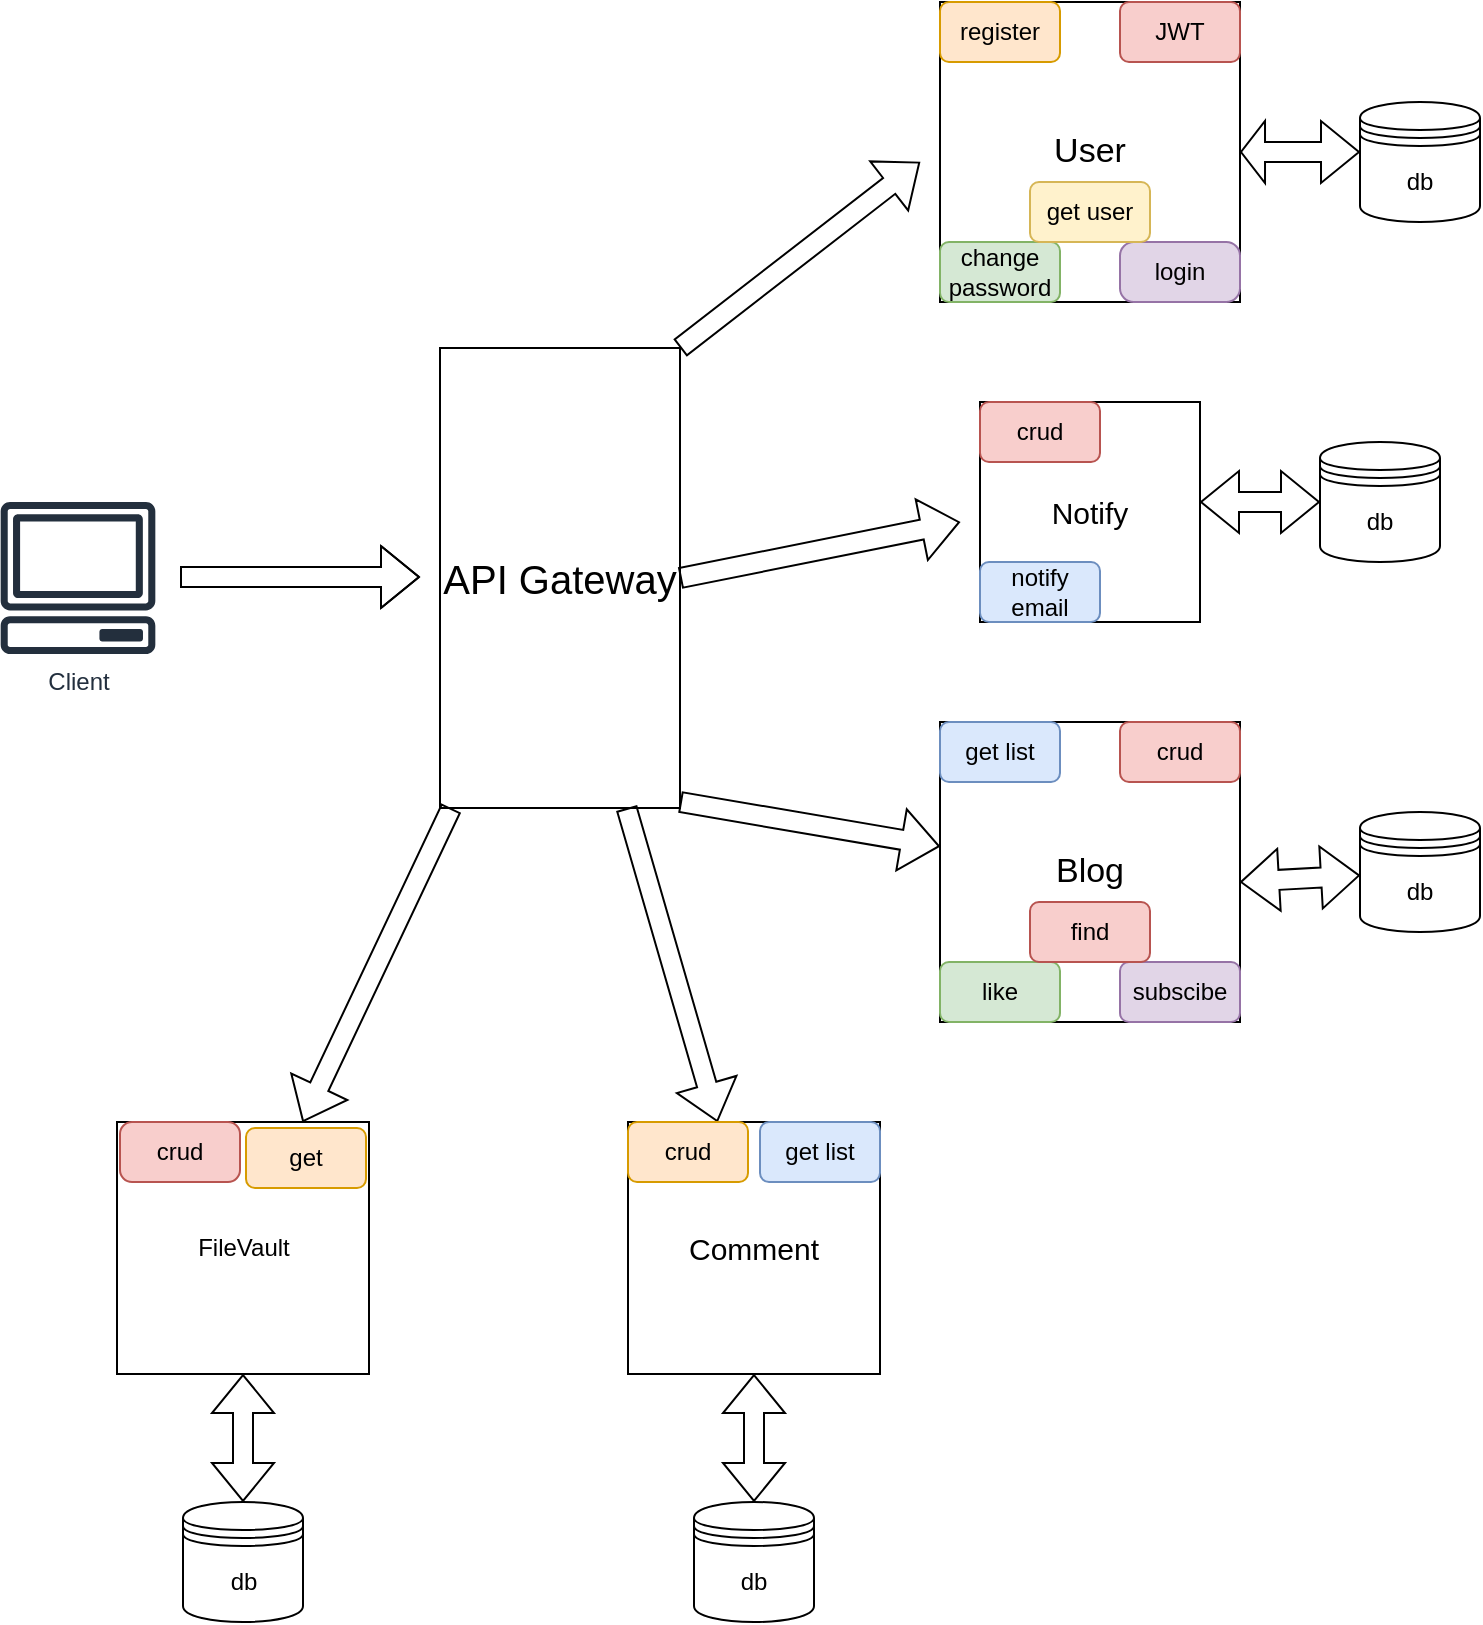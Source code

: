 <mxfile version="22.1.4" type="github">
  <diagram name="Страница — 1" id="1tFQHEyD6MyFQqWJNjzJ">
    <mxGraphModel dx="984" dy="628" grid="1" gridSize="10" guides="1" tooltips="1" connect="1" arrows="1" fold="1" page="1" pageScale="1" pageWidth="827" pageHeight="1169" math="0" shadow="0">
      <root>
        <mxCell id="0" />
        <mxCell id="1" parent="0" />
        <mxCell id="14LsmqP5YFDNKOCa14oP-1" value="Client&lt;br&gt;" style="sketch=0;outlineConnect=0;fontColor=#232F3E;gradientColor=none;fillColor=#232F3D;strokeColor=none;dashed=0;verticalLabelPosition=bottom;verticalAlign=top;align=center;html=1;fontSize=12;fontStyle=0;aspect=fixed;pointerEvents=1;shape=mxgraph.aws4.client;" vertex="1" parent="1">
          <mxGeometry x="20" y="250" width="78" height="76" as="geometry" />
        </mxCell>
        <mxCell id="14LsmqP5YFDNKOCa14oP-2" value="" style="shape=flexArrow;endArrow=classic;html=1;rounded=0;" edge="1" parent="1">
          <mxGeometry width="50" height="50" relative="1" as="geometry">
            <mxPoint x="110" y="287.5" as="sourcePoint" />
            <mxPoint x="230" y="287.5" as="targetPoint" />
            <Array as="points">
              <mxPoint x="170" y="287.5" />
            </Array>
          </mxGeometry>
        </mxCell>
        <mxCell id="14LsmqP5YFDNKOCa14oP-3" value="API Gateway" style="rounded=0;whiteSpace=wrap;html=1;fontSize=20;" vertex="1" parent="1">
          <mxGeometry x="240" y="173" width="120" height="230" as="geometry" />
        </mxCell>
        <mxCell id="14LsmqP5YFDNKOCa14oP-4" value="" style="shape=flexArrow;endArrow=classic;html=1;rounded=0;exitX=1;exitY=0;exitDx=0;exitDy=0;" edge="1" parent="1" source="14LsmqP5YFDNKOCa14oP-3">
          <mxGeometry width="50" height="50" relative="1" as="geometry">
            <mxPoint x="370" y="173" as="sourcePoint" />
            <mxPoint x="480" y="80" as="targetPoint" />
          </mxGeometry>
        </mxCell>
        <mxCell id="14LsmqP5YFDNKOCa14oP-5" value="User" style="whiteSpace=wrap;html=1;aspect=fixed;align=center;fontSize=17;labelPosition=center;verticalLabelPosition=middle;verticalAlign=middle;horizontal=1;" vertex="1" parent="1">
          <mxGeometry x="490" width="150" height="150" as="geometry" />
        </mxCell>
        <mxCell id="14LsmqP5YFDNKOCa14oP-6" value="register" style="rounded=1;whiteSpace=wrap;html=1;fillColor=#ffe6cc;strokeColor=#d79b00;" vertex="1" parent="1">
          <mxGeometry x="490" width="60" height="30" as="geometry" />
        </mxCell>
        <mxCell id="14LsmqP5YFDNKOCa14oP-7" value="JWT" style="rounded=1;whiteSpace=wrap;html=1;fillColor=#f8cecc;strokeColor=#b85450;" vertex="1" parent="1">
          <mxGeometry x="580" width="60" height="30" as="geometry" />
        </mxCell>
        <mxCell id="14LsmqP5YFDNKOCa14oP-8" value="change password" style="rounded=1;whiteSpace=wrap;html=1;fillColor=#d5e8d4;strokeColor=#82b366;" vertex="1" parent="1">
          <mxGeometry x="490" y="120" width="60" height="30" as="geometry" />
        </mxCell>
        <mxCell id="14LsmqP5YFDNKOCa14oP-9" value="login" style="rounded=1;whiteSpace=wrap;html=1;arcSize=23;fillColor=#e1d5e7;strokeColor=#9673a6;" vertex="1" parent="1">
          <mxGeometry x="580" y="120" width="60" height="30" as="geometry" />
        </mxCell>
        <mxCell id="14LsmqP5YFDNKOCa14oP-10" value="get user" style="rounded=1;whiteSpace=wrap;html=1;fillColor=#fff2cc;strokeColor=#d6b656;" vertex="1" parent="1">
          <mxGeometry x="535" y="90" width="60" height="30" as="geometry" />
        </mxCell>
        <mxCell id="14LsmqP5YFDNKOCa14oP-13" value="db" style="shape=datastore;whiteSpace=wrap;html=1;" vertex="1" parent="1">
          <mxGeometry x="700" y="50" width="60" height="60" as="geometry" />
        </mxCell>
        <mxCell id="14LsmqP5YFDNKOCa14oP-14" value="" style="shape=flexArrow;endArrow=classic;startArrow=classic;html=1;rounded=0;startWidth=20;startSize=3.67;" edge="1" parent="1">
          <mxGeometry width="100" height="100" relative="1" as="geometry">
            <mxPoint x="640" y="75" as="sourcePoint" />
            <mxPoint x="700" y="75" as="targetPoint" />
            <Array as="points" />
          </mxGeometry>
        </mxCell>
        <mxCell id="14LsmqP5YFDNKOCa14oP-15" value="Notify" style="whiteSpace=wrap;html=1;aspect=fixed;fontSize=15;" vertex="1" parent="1">
          <mxGeometry x="510" y="200" width="110" height="110" as="geometry" />
        </mxCell>
        <mxCell id="14LsmqP5YFDNKOCa14oP-16" value="" style="shape=flexArrow;endArrow=classic;html=1;rounded=0;exitX=1;exitY=0.5;exitDx=0;exitDy=0;" edge="1" parent="1" source="14LsmqP5YFDNKOCa14oP-3">
          <mxGeometry width="50" height="50" relative="1" as="geometry">
            <mxPoint x="370" y="270" as="sourcePoint" />
            <mxPoint x="500" y="260" as="targetPoint" />
          </mxGeometry>
        </mxCell>
        <mxCell id="14LsmqP5YFDNKOCa14oP-19" value="crud" style="rounded=1;whiteSpace=wrap;html=1;fillColor=#f8cecc;strokeColor=#b85450;" vertex="1" parent="1">
          <mxGeometry x="510" y="200" width="60" height="30" as="geometry" />
        </mxCell>
        <mxCell id="14LsmqP5YFDNKOCa14oP-20" value="notify email" style="rounded=1;whiteSpace=wrap;html=1;fillColor=#dae8fc;strokeColor=#6c8ebf;" vertex="1" parent="1">
          <mxGeometry x="510" y="280" width="60" height="30" as="geometry" />
        </mxCell>
        <mxCell id="14LsmqP5YFDNKOCa14oP-21" value="" style="shape=flexArrow;endArrow=classic;html=1;rounded=0;" edge="1" parent="1" target="14LsmqP5YFDNKOCa14oP-22">
          <mxGeometry width="50" height="50" relative="1" as="geometry">
            <mxPoint x="360" y="400" as="sourcePoint" />
            <mxPoint x="480" y="420" as="targetPoint" />
          </mxGeometry>
        </mxCell>
        <mxCell id="14LsmqP5YFDNKOCa14oP-22" value="Blog" style="whiteSpace=wrap;html=1;aspect=fixed;fontSize=17;" vertex="1" parent="1">
          <mxGeometry x="490" y="360" width="150" height="150" as="geometry" />
        </mxCell>
        <mxCell id="14LsmqP5YFDNKOCa14oP-23" value="get list" style="rounded=1;whiteSpace=wrap;html=1;fillColor=#dae8fc;strokeColor=#6c8ebf;" vertex="1" parent="1">
          <mxGeometry x="490" y="360" width="60" height="30" as="geometry" />
        </mxCell>
        <mxCell id="14LsmqP5YFDNKOCa14oP-25" value="crud" style="rounded=1;whiteSpace=wrap;html=1;fillColor=#f8cecc;strokeColor=#b85450;" vertex="1" parent="1">
          <mxGeometry x="580" y="360" width="60" height="30" as="geometry" />
        </mxCell>
        <mxCell id="14LsmqP5YFDNKOCa14oP-26" value="like" style="rounded=1;whiteSpace=wrap;html=1;fillColor=#d5e8d4;strokeColor=#82b366;" vertex="1" parent="1">
          <mxGeometry x="490" y="480" width="60" height="30" as="geometry" />
        </mxCell>
        <mxCell id="14LsmqP5YFDNKOCa14oP-27" value="subscibe" style="rounded=1;whiteSpace=wrap;html=1;fillColor=#e1d5e7;strokeColor=#9673a6;" vertex="1" parent="1">
          <mxGeometry x="580" y="480" width="60" height="30" as="geometry" />
        </mxCell>
        <mxCell id="14LsmqP5YFDNKOCa14oP-31" value="" style="shape=flexArrow;endArrow=classic;html=1;rounded=0;" edge="1" parent="1" source="14LsmqP5YFDNKOCa14oP-3" target="14LsmqP5YFDNKOCa14oP-32">
          <mxGeometry width="50" height="50" relative="1" as="geometry">
            <mxPoint x="350" y="403" as="sourcePoint" />
            <mxPoint x="370" y="570" as="targetPoint" />
          </mxGeometry>
        </mxCell>
        <mxCell id="14LsmqP5YFDNKOCa14oP-32" value="Comment" style="whiteSpace=wrap;html=1;aspect=fixed;fontSize=15;" vertex="1" parent="1">
          <mxGeometry x="334" y="560" width="126" height="126" as="geometry" />
        </mxCell>
        <mxCell id="14LsmqP5YFDNKOCa14oP-33" value="crud" style="rounded=1;whiteSpace=wrap;html=1;fillColor=#ffe6cc;strokeColor=#d79b00;" vertex="1" parent="1">
          <mxGeometry x="334" y="560" width="60" height="30" as="geometry" />
        </mxCell>
        <mxCell id="14LsmqP5YFDNKOCa14oP-37" value="" style="shape=flexArrow;endArrow=classic;startArrow=classic;html=1;rounded=0;" edge="1" parent="1">
          <mxGeometry width="100" height="100" relative="1" as="geometry">
            <mxPoint x="620" y="250" as="sourcePoint" />
            <mxPoint x="680" y="250" as="targetPoint" />
          </mxGeometry>
        </mxCell>
        <mxCell id="14LsmqP5YFDNKOCa14oP-40" value="db" style="shape=datastore;whiteSpace=wrap;html=1;" vertex="1" parent="1">
          <mxGeometry x="680" y="220" width="60" height="60" as="geometry" />
        </mxCell>
        <mxCell id="14LsmqP5YFDNKOCa14oP-41" value="db" style="shape=datastore;whiteSpace=wrap;html=1;" vertex="1" parent="1">
          <mxGeometry x="700" y="405" width="60" height="60" as="geometry" />
        </mxCell>
        <mxCell id="14LsmqP5YFDNKOCa14oP-42" value="db" style="shape=datastore;whiteSpace=wrap;html=1;" vertex="1" parent="1">
          <mxGeometry x="367" y="750" width="60" height="60" as="geometry" />
        </mxCell>
        <mxCell id="14LsmqP5YFDNKOCa14oP-43" value="" style="shape=flexArrow;endArrow=classic;startArrow=classic;html=1;rounded=0;" edge="1" parent="1" target="14LsmqP5YFDNKOCa14oP-41">
          <mxGeometry width="100" height="100" relative="1" as="geometry">
            <mxPoint x="640" y="440" as="sourcePoint" />
            <mxPoint x="740" y="340" as="targetPoint" />
          </mxGeometry>
        </mxCell>
        <mxCell id="14LsmqP5YFDNKOCa14oP-44" value="" style="shape=flexArrow;endArrow=classic;startArrow=classic;html=1;rounded=0;" edge="1" parent="1" source="14LsmqP5YFDNKOCa14oP-42" target="14LsmqP5YFDNKOCa14oP-32">
          <mxGeometry width="100" height="100" relative="1" as="geometry">
            <mxPoint x="390" y="730" as="sourcePoint" />
            <mxPoint x="490" y="630" as="targetPoint" />
          </mxGeometry>
        </mxCell>
        <mxCell id="14LsmqP5YFDNKOCa14oP-46" value="get list" style="rounded=1;whiteSpace=wrap;html=1;fillColor=#dae8fc;strokeColor=#6c8ebf;" vertex="1" parent="1">
          <mxGeometry x="400" y="560" width="60" height="30" as="geometry" />
        </mxCell>
        <mxCell id="14LsmqP5YFDNKOCa14oP-47" value="find" style="rounded=1;whiteSpace=wrap;html=1;fillColor=#f8cecc;strokeColor=#b85450;" vertex="1" parent="1">
          <mxGeometry x="535" y="450" width="60" height="30" as="geometry" />
        </mxCell>
        <mxCell id="14LsmqP5YFDNKOCa14oP-48" value="FileVault" style="whiteSpace=wrap;html=1;aspect=fixed;" vertex="1" parent="1">
          <mxGeometry x="78.5" y="560" width="126" height="126" as="geometry" />
        </mxCell>
        <mxCell id="14LsmqP5YFDNKOCa14oP-50" value="" style="shape=flexArrow;endArrow=classic;html=1;rounded=0;" edge="1" parent="1" source="14LsmqP5YFDNKOCa14oP-3" target="14LsmqP5YFDNKOCa14oP-48">
          <mxGeometry width="50" height="50" relative="1" as="geometry">
            <mxPoint x="230" y="460" as="sourcePoint" />
            <mxPoint x="280" y="410" as="targetPoint" />
          </mxGeometry>
        </mxCell>
        <mxCell id="14LsmqP5YFDNKOCa14oP-51" value="crud" style="rounded=1;whiteSpace=wrap;html=1;fillColor=#f8cecc;strokeColor=#b85450;arcSize=20;" vertex="1" parent="1">
          <mxGeometry x="80" y="560" width="60" height="30" as="geometry" />
        </mxCell>
        <mxCell id="14LsmqP5YFDNKOCa14oP-52" value="get" style="rounded=1;whiteSpace=wrap;html=1;fillColor=#ffe6cc;strokeColor=#d79b00;" vertex="1" parent="1">
          <mxGeometry x="143" y="563" width="60" height="30" as="geometry" />
        </mxCell>
        <mxCell id="14LsmqP5YFDNKOCa14oP-54" value="db" style="shape=datastore;whiteSpace=wrap;html=1;" vertex="1" parent="1">
          <mxGeometry x="111.5" y="750" width="60" height="60" as="geometry" />
        </mxCell>
        <mxCell id="14LsmqP5YFDNKOCa14oP-56" value="" style="shape=flexArrow;endArrow=classic;startArrow=classic;html=1;rounded=0;entryX=0.5;entryY=1;entryDx=0;entryDy=0;exitX=0.5;exitY=0;exitDx=0;exitDy=0;" edge="1" parent="1" source="14LsmqP5YFDNKOCa14oP-54" target="14LsmqP5YFDNKOCa14oP-48">
          <mxGeometry width="100" height="100" relative="1" as="geometry">
            <mxPoint x="98" y="790" as="sourcePoint" />
            <mxPoint x="198" y="690" as="targetPoint" />
          </mxGeometry>
        </mxCell>
      </root>
    </mxGraphModel>
  </diagram>
</mxfile>
